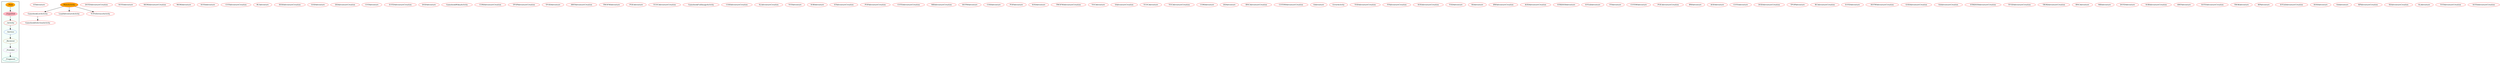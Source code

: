 digraph G {
subgraph cluster_legend{ 
bgcolor=mintcream;
_Activity[color = red];
_Service[color = royalblue];
_Provider[color = violet];
_Reciever[color = peru];
_Fragment[color = teal];
_Main[style=filled, fillcolor=orange, color = mintcream];
_Exported[style=filled, fillcolor=lightpink, color = mintcream];
_Main -> _Exported -> _Activity -> _Service -> _Reciever -> _Provider -> _Fragment; 
}
STAdventure[color = red];
GamebookListActivity[color = red];
DOTDAdventureCreation[color = red];
SOTSAdventure[color = red];
MOMAdventureCreation[color = red];
MOMAdventure[color = red];
SOTAAdventure[color = red];
COTAdventureCreation[color = red];
RCAdventure[color = red];
HOHAdventureCreation[color = red];
GODAdventure[color = red];
DDAdventureCreation[color = red];
COTAdventure[color = red];
EOTDAdventureCreation[color = red];
DODAdventure[color = red];
GamebookWikiaActivity[color = red];
COMAdventureCreation[color = red];
TPOPAdventureCreation[color = red];
TFODAdventure[color = red];
AWFAdventureCreation[color = red];
TWOFMAdventure[color = red];
POEAdventure[color = red];
TCOCAdventureCreation[color = red];
GamebookFullImageActivity[color = red];
COHAdventureCreation[color = red];
SLAdventureCreation[color = red];
TOTAdventure[color = red];
SOBAdventure[color = red];
STAdventureCreation[color = red];
POFAdventureCreation[color = red];
COTSAdventureCreation[color = red];
GamebookSelectionActivity[color = red];
MRAdventureCreation[color = red];
HOTWAdventure[color = red];
COHAdventure[color = red];
POFAdventure[color = red];
SOSAdventure[color = red];
LoadAdventureActivity[color = red];
TWOFMAdventureCreation[color = red];
TOCAdventure[color = red];
SAdventureCreation[color = red];
TCOCAdventure[color = red];
TOCAdventureCreation[color = red];
COMAdventure[color = red];
DDAdventure[color = red];
BNCAdventureCreation[color = red];
COTSWAdventureCreation[color = red];
SAdventure[color = red];
ErrorActivity[color = red];
TODAdventureCreation[color = red];
FFAdventureCreation[color = red];
SOSAdventureCreation[color = red];
TODAdventure[color = red];
SSAdventure[color = red];
BWAdventureCreation[color = red];
AODAdventureCreation[color = red];
STRIDERAdventure[color = red];
IOTLKAdventure[color = red];
FFAdventure[color = red];
COTSWAdventure[color = red];
POEAdventureCreation[color = red];
MainActivity[style=filled, fillcolor=orange, color = red];
BWAdventure[color = red];
AODAdventure[color = red];
COTSAdventure[color = red];
DODAdventureCreation[color = red];
TPOPAdventure[color = red];
RCAdventureCreation[color = red];
EOTDAdventure[color = red];
HOTWAdventureCreation[color = red];
GODAdventureCreation[color = red];
SAAdventureCreation[color = red];
STRIDERAdventureCreation[color = red];
TFODAdventureCreation[color = red];
TROKAdventureCreation[color = red];
BNCAdventure[color = red];
MRAdventure[color = red];
DOTDAdventure[color = red];
SOBAdventureCreation[color = red];
AWFAdventure[color = red];
SOTSAdventureCreation[color = red];
TROKAdventure[color = red];
RPAdventure[color = red];
IOTLKAdventureCreation[color = red];
HOHAdventure[color = red];
SAAdventure[color = red];
RPAdventureCreation[color = red];
SSAdventureCreation[color = red];
SLAdventure[color = red];
TOTAdventureCreation[color = red];
TCPreferenceActivity[color = red];
SOTAAdventureCreation[color = red];
MainActivity->GamebookListActivity;
MainActivity->LoadAdventureActivity;
MainActivity->TCPreferenceActivity;
GamebookListActivity->GamebookSelectionActivity;
}
